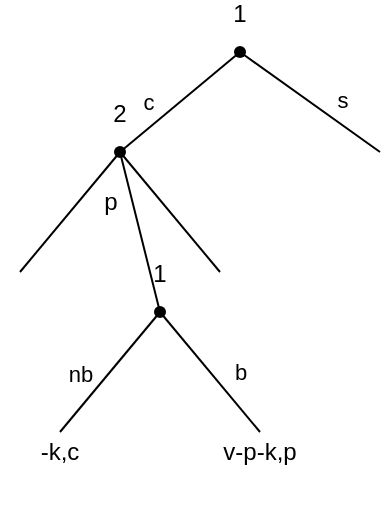 <mxfile version="24.7.17">
  <diagram id="C5RBs43oDa-KdzZeNtuy" name="Page-1">
    <mxGraphModel dx="1207" dy="758" grid="1" gridSize="10" guides="1" tooltips="1" connect="1" arrows="1" fold="1" page="1" pageScale="1" pageWidth="827" pageHeight="1169" math="0" shadow="0">
      <root>
        <mxCell id="WIyWlLk6GJQsqaUBKTNV-0" />
        <mxCell id="WIyWlLk6GJQsqaUBKTNV-1" parent="WIyWlLk6GJQsqaUBKTNV-0" />
        <mxCell id="1dhszkqIKDqm7X2oSCu_-20" value="" style="endArrow=none;html=1;rounded=0;" edge="1" parent="WIyWlLk6GJQsqaUBKTNV-1">
          <mxGeometry width="50" height="50" relative="1" as="geometry">
            <mxPoint x="320" y="160" as="sourcePoint" />
            <mxPoint x="370" y="100" as="targetPoint" />
          </mxGeometry>
        </mxCell>
        <mxCell id="1dhszkqIKDqm7X2oSCu_-21" value="" style="endArrow=none;html=1;rounded=0;" edge="1" parent="WIyWlLk6GJQsqaUBKTNV-1" target="1dhszkqIKDqm7X2oSCu_-22">
          <mxGeometry width="50" height="50" relative="1" as="geometry">
            <mxPoint x="420" y="160" as="sourcePoint" />
            <mxPoint x="370" y="100" as="targetPoint" />
          </mxGeometry>
        </mxCell>
        <mxCell id="1dhszkqIKDqm7X2oSCu_-22" value="2" style="shape=waypoint;sketch=0;fillStyle=solid;size=6;pointerEvents=1;points=[];fillColor=none;resizable=0;rotatable=0;perimeter=centerPerimeter;snapToPoint=1;align=center;verticalAlign=bottom;labelPosition=center;verticalLabelPosition=top;" vertex="1" parent="WIyWlLk6GJQsqaUBKTNV-1">
          <mxGeometry x="360" y="90" width="20" height="20" as="geometry" />
        </mxCell>
        <mxCell id="1dhszkqIKDqm7X2oSCu_-26" value="" style="endArrow=none;html=1;rounded=0;" edge="1" parent="WIyWlLk6GJQsqaUBKTNV-1">
          <mxGeometry width="50" height="50" relative="1" as="geometry">
            <mxPoint x="340" y="240" as="sourcePoint" />
            <mxPoint x="390" y="180" as="targetPoint" />
          </mxGeometry>
        </mxCell>
        <mxCell id="1dhszkqIKDqm7X2oSCu_-41" value="nb" style="edgeLabel;html=1;align=center;verticalAlign=middle;resizable=0;points=[];" vertex="1" connectable="0" parent="1dhszkqIKDqm7X2oSCu_-26">
          <mxGeometry x="-0.138" y="1" relative="1" as="geometry">
            <mxPoint x="-11" y="-3" as="offset" />
          </mxGeometry>
        </mxCell>
        <mxCell id="1dhszkqIKDqm7X2oSCu_-27" value="" style="endArrow=none;html=1;rounded=0;" edge="1" parent="WIyWlLk6GJQsqaUBKTNV-1" target="1dhszkqIKDqm7X2oSCu_-28">
          <mxGeometry width="50" height="50" relative="1" as="geometry">
            <mxPoint x="440" y="240" as="sourcePoint" />
            <mxPoint x="390" y="120" as="targetPoint" />
          </mxGeometry>
        </mxCell>
        <mxCell id="1dhszkqIKDqm7X2oSCu_-42" value="b" style="edgeLabel;html=1;align=center;verticalAlign=middle;resizable=0;points=[];" vertex="1" connectable="0" parent="1dhszkqIKDqm7X2oSCu_-27">
          <mxGeometry x="-0.134" y="-2" relative="1" as="geometry">
            <mxPoint x="10" y="-3" as="offset" />
          </mxGeometry>
        </mxCell>
        <mxCell id="1dhszkqIKDqm7X2oSCu_-28" value="1" style="shape=waypoint;sketch=0;fillStyle=solid;size=6;pointerEvents=1;points=[];fillColor=none;resizable=0;rotatable=0;perimeter=centerPerimeter;snapToPoint=1;align=center;verticalAlign=bottom;labelPosition=center;verticalLabelPosition=top;" vertex="1" parent="WIyWlLk6GJQsqaUBKTNV-1">
          <mxGeometry x="380" y="170" width="20" height="20" as="geometry" />
        </mxCell>
        <mxCell id="1dhszkqIKDqm7X2oSCu_-30" value="" style="endArrow=none;html=1;rounded=0;" edge="1" parent="WIyWlLk6GJQsqaUBKTNV-1" target="1dhszkqIKDqm7X2oSCu_-22">
          <mxGeometry width="50" height="50" relative="1" as="geometry">
            <mxPoint x="390" y="180" as="sourcePoint" />
            <mxPoint x="440" y="270" as="targetPoint" />
          </mxGeometry>
        </mxCell>
        <mxCell id="1dhszkqIKDqm7X2oSCu_-31" value="-k,c" style="text;html=1;align=center;verticalAlign=middle;whiteSpace=wrap;rounded=0;" vertex="1" parent="WIyWlLk6GJQsqaUBKTNV-1">
          <mxGeometry x="310" y="220" width="60" height="60" as="geometry" />
        </mxCell>
        <mxCell id="1dhszkqIKDqm7X2oSCu_-48" value="" style="endArrow=none;html=1;rounded=0;exitDx=0;exitDy=0;exitPerimeter=0;" edge="1" parent="WIyWlLk6GJQsqaUBKTNV-1" source="1dhszkqIKDqm7X2oSCu_-52">
          <mxGeometry width="50" height="50" relative="1" as="geometry">
            <mxPoint x="390" y="90" as="sourcePoint" />
            <mxPoint x="430" y="50" as="targetPoint" />
          </mxGeometry>
        </mxCell>
        <mxCell id="1dhszkqIKDqm7X2oSCu_-50" value="" style="endArrow=none;html=1;rounded=0;" edge="1" parent="WIyWlLk6GJQsqaUBKTNV-1" target="1dhszkqIKDqm7X2oSCu_-52">
          <mxGeometry width="50" height="50" relative="1" as="geometry">
            <mxPoint x="500" y="100" as="sourcePoint" />
            <mxPoint x="570" y="20" as="targetPoint" />
          </mxGeometry>
        </mxCell>
        <mxCell id="1dhszkqIKDqm7X2oSCu_-51" value="s" style="edgeLabel;html=1;align=center;verticalAlign=middle;resizable=0;points=[];" vertex="1" connectable="0" parent="1dhszkqIKDqm7X2oSCu_-50">
          <mxGeometry x="-0.134" y="-2" relative="1" as="geometry">
            <mxPoint x="10" y="-3" as="offset" />
          </mxGeometry>
        </mxCell>
        <mxCell id="1dhszkqIKDqm7X2oSCu_-55" value="" style="endArrow=none;html=1;rounded=0;exitX=0.75;exitY=0.533;exitDx=0;exitDy=0;exitPerimeter=0;" edge="1" parent="WIyWlLk6GJQsqaUBKTNV-1" source="1dhszkqIKDqm7X2oSCu_-22" target="1dhszkqIKDqm7X2oSCu_-52">
          <mxGeometry width="50" height="50" relative="1" as="geometry">
            <mxPoint x="370" y="100" as="sourcePoint" />
            <mxPoint x="430" y="50" as="targetPoint" />
          </mxGeometry>
        </mxCell>
        <mxCell id="1dhszkqIKDqm7X2oSCu_-56" value="c" style="edgeLabel;html=1;align=center;verticalAlign=middle;resizable=0;points=[];" vertex="1" connectable="0" parent="1dhszkqIKDqm7X2oSCu_-55">
          <mxGeometry x="-0.138" y="1" relative="1" as="geometry">
            <mxPoint x="-11" y="-3" as="offset" />
          </mxGeometry>
        </mxCell>
        <mxCell id="1dhszkqIKDqm7X2oSCu_-52" value="1" style="shape=waypoint;sketch=0;fillStyle=solid;size=6;pointerEvents=1;points=[];fillColor=none;resizable=0;rotatable=0;perimeter=centerPerimeter;snapToPoint=1;align=center;verticalAlign=bottom;labelPosition=center;verticalLabelPosition=top;" vertex="1" parent="WIyWlLk6GJQsqaUBKTNV-1">
          <mxGeometry x="420" y="40" width="20" height="20" as="geometry" />
        </mxCell>
        <mxCell id="1dhszkqIKDqm7X2oSCu_-57" value="p" style="text;html=1;align=center;verticalAlign=middle;resizable=0;points=[];autosize=1;strokeColor=none;fillColor=none;" vertex="1" parent="WIyWlLk6GJQsqaUBKTNV-1">
          <mxGeometry x="350" y="110" width="30" height="30" as="geometry" />
        </mxCell>
        <mxCell id="1dhszkqIKDqm7X2oSCu_-59" value="v-p-k,p" style="text;html=1;align=center;verticalAlign=middle;whiteSpace=wrap;rounded=0;" vertex="1" parent="WIyWlLk6GJQsqaUBKTNV-1">
          <mxGeometry x="410" y="220" width="60" height="60" as="geometry" />
        </mxCell>
      </root>
    </mxGraphModel>
  </diagram>
</mxfile>
